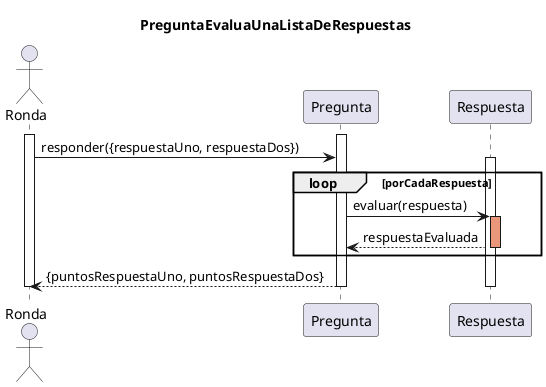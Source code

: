 @startuml
skinparam classAttributeIconSize 0

title PreguntaEvaluaUnaListaDeRespuestas

actor Ronda
participant "Pregunta" as pregunta
participant "Respuesta" as respuesta

activate Ronda
    activate pregunta
        Ronda -> pregunta: responder({respuestaUno, respuestaDos})
        activate respuesta
            loop porCadaRespuesta
            pregunta -> respuesta: evaluar(respuesta)
                activate respuesta #DarkSalmon
                    respuesta --> pregunta: respuestaEvaluada
                deactivate respuesta
            end
            pregunta --> Ronda: {puntosRespuestaUno, puntosRespuestaDos}
        deactivate respuesta
    deactivate pregunta
deactivate Ronda

@enduml